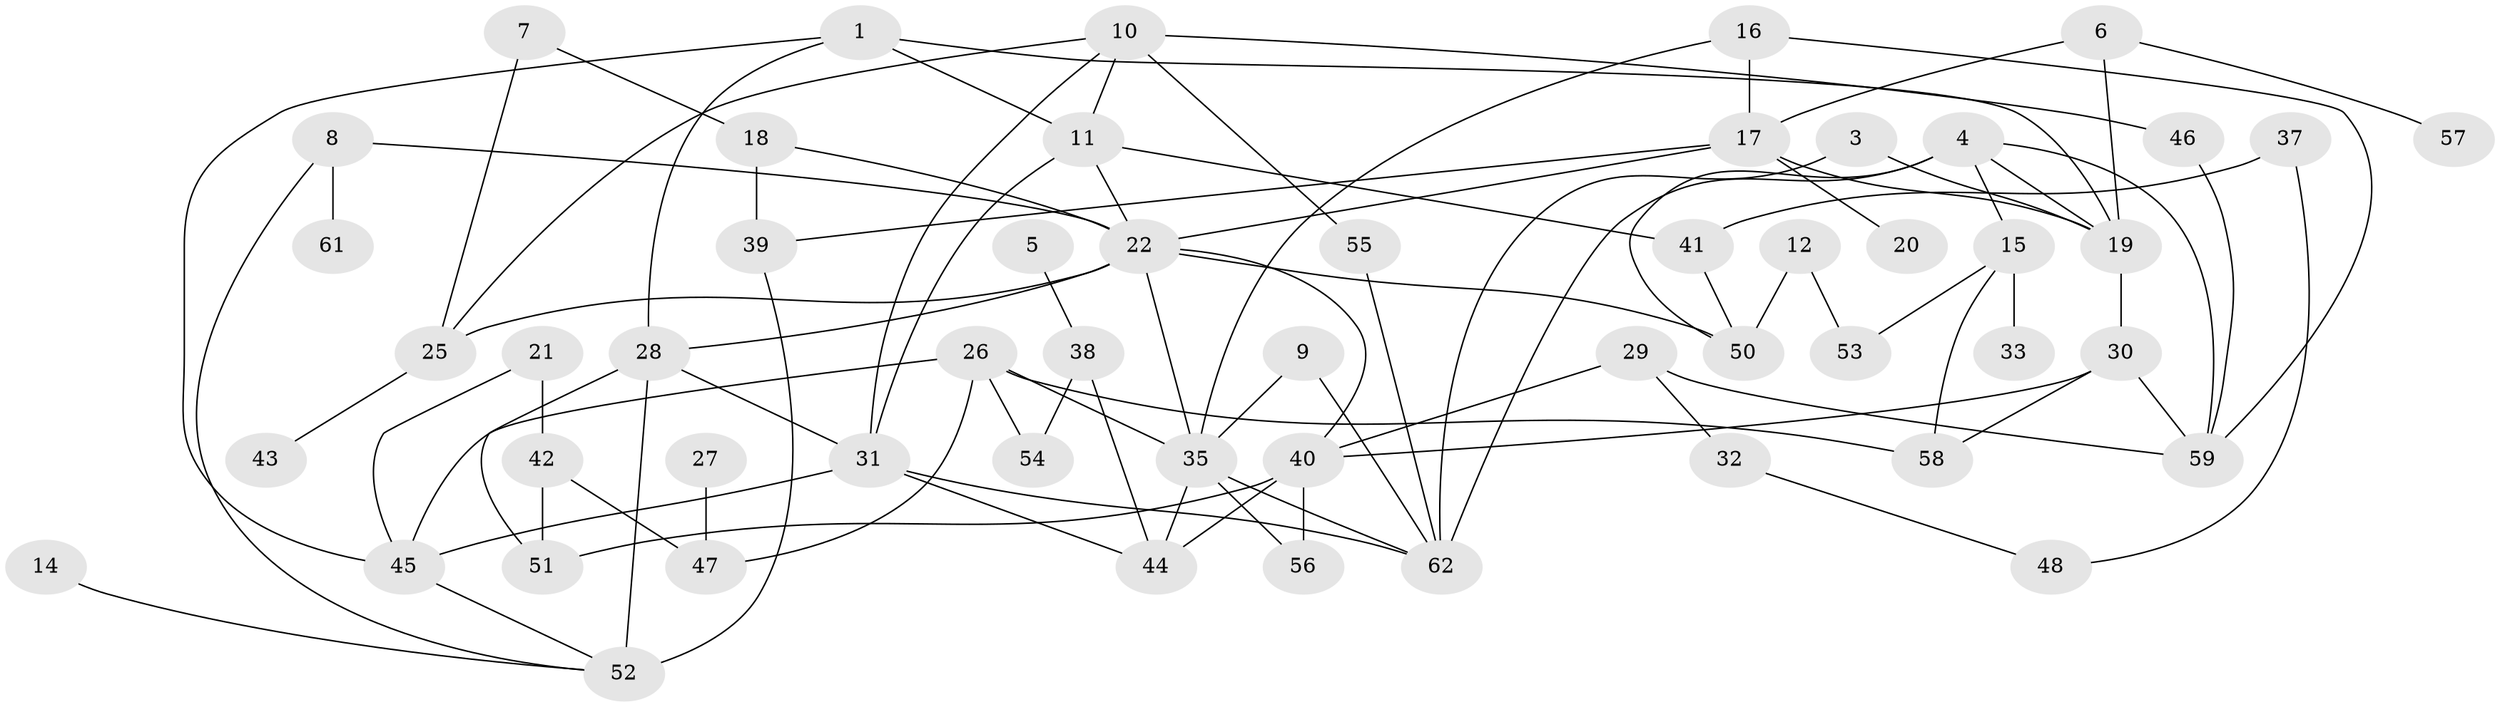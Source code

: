 // original degree distribution, {3: 0.297029702970297, 1: 0.16831683168316833, 4: 0.1188118811881188, 0: 0.06930693069306931, 2: 0.22772277227722773, 5: 0.04950495049504951, 6: 0.0594059405940594, 8: 0.009900990099009901}
// Generated by graph-tools (version 1.1) at 2025/35/03/04/25 23:35:52]
// undirected, 54 vertices, 90 edges
graph export_dot {
  node [color=gray90,style=filled];
  1;
  3;
  4;
  5;
  6;
  7;
  8;
  9;
  10;
  11;
  12;
  14;
  15;
  16;
  17;
  18;
  19;
  20;
  21;
  22;
  25;
  26;
  27;
  28;
  29;
  30;
  31;
  32;
  33;
  35;
  37;
  38;
  39;
  40;
  41;
  42;
  43;
  44;
  45;
  46;
  47;
  48;
  50;
  51;
  52;
  53;
  54;
  55;
  56;
  57;
  58;
  59;
  61;
  62;
  1 -- 11 [weight=1.0];
  1 -- 19 [weight=1.0];
  1 -- 28 [weight=1.0];
  1 -- 45 [weight=1.0];
  3 -- 19 [weight=2.0];
  3 -- 62 [weight=1.0];
  4 -- 15 [weight=1.0];
  4 -- 19 [weight=1.0];
  4 -- 50 [weight=1.0];
  4 -- 59 [weight=1.0];
  4 -- 62 [weight=2.0];
  5 -- 38 [weight=1.0];
  6 -- 17 [weight=1.0];
  6 -- 19 [weight=1.0];
  6 -- 57 [weight=1.0];
  7 -- 18 [weight=1.0];
  7 -- 25 [weight=1.0];
  8 -- 22 [weight=1.0];
  8 -- 52 [weight=1.0];
  8 -- 61 [weight=1.0];
  9 -- 35 [weight=1.0];
  9 -- 62 [weight=1.0];
  10 -- 11 [weight=1.0];
  10 -- 25 [weight=1.0];
  10 -- 31 [weight=1.0];
  10 -- 46 [weight=2.0];
  10 -- 55 [weight=1.0];
  11 -- 22 [weight=1.0];
  11 -- 31 [weight=1.0];
  11 -- 41 [weight=1.0];
  12 -- 50 [weight=1.0];
  12 -- 53 [weight=1.0];
  14 -- 52 [weight=1.0];
  15 -- 33 [weight=1.0];
  15 -- 53 [weight=1.0];
  15 -- 58 [weight=1.0];
  16 -- 17 [weight=1.0];
  16 -- 35 [weight=1.0];
  16 -- 59 [weight=1.0];
  17 -- 19 [weight=1.0];
  17 -- 20 [weight=1.0];
  17 -- 22 [weight=1.0];
  17 -- 39 [weight=1.0];
  18 -- 22 [weight=1.0];
  18 -- 39 [weight=1.0];
  19 -- 30 [weight=1.0];
  21 -- 42 [weight=1.0];
  21 -- 45 [weight=1.0];
  22 -- 25 [weight=1.0];
  22 -- 28 [weight=1.0];
  22 -- 35 [weight=1.0];
  22 -- 40 [weight=2.0];
  22 -- 50 [weight=1.0];
  25 -- 43 [weight=1.0];
  26 -- 35 [weight=1.0];
  26 -- 45 [weight=1.0];
  26 -- 47 [weight=1.0];
  26 -- 54 [weight=1.0];
  26 -- 58 [weight=1.0];
  27 -- 47 [weight=1.0];
  28 -- 31 [weight=1.0];
  28 -- 51 [weight=1.0];
  28 -- 52 [weight=3.0];
  29 -- 32 [weight=1.0];
  29 -- 40 [weight=1.0];
  29 -- 59 [weight=1.0];
  30 -- 40 [weight=1.0];
  30 -- 58 [weight=1.0];
  30 -- 59 [weight=1.0];
  31 -- 44 [weight=1.0];
  31 -- 45 [weight=1.0];
  31 -- 62 [weight=1.0];
  32 -- 48 [weight=1.0];
  35 -- 44 [weight=1.0];
  35 -- 56 [weight=1.0];
  35 -- 62 [weight=1.0];
  37 -- 41 [weight=1.0];
  37 -- 48 [weight=1.0];
  38 -- 44 [weight=1.0];
  38 -- 54 [weight=1.0];
  39 -- 52 [weight=1.0];
  40 -- 44 [weight=1.0];
  40 -- 51 [weight=1.0];
  40 -- 56 [weight=1.0];
  41 -- 50 [weight=1.0];
  42 -- 47 [weight=1.0];
  42 -- 51 [weight=1.0];
  45 -- 52 [weight=1.0];
  46 -- 59 [weight=1.0];
  55 -- 62 [weight=1.0];
}
